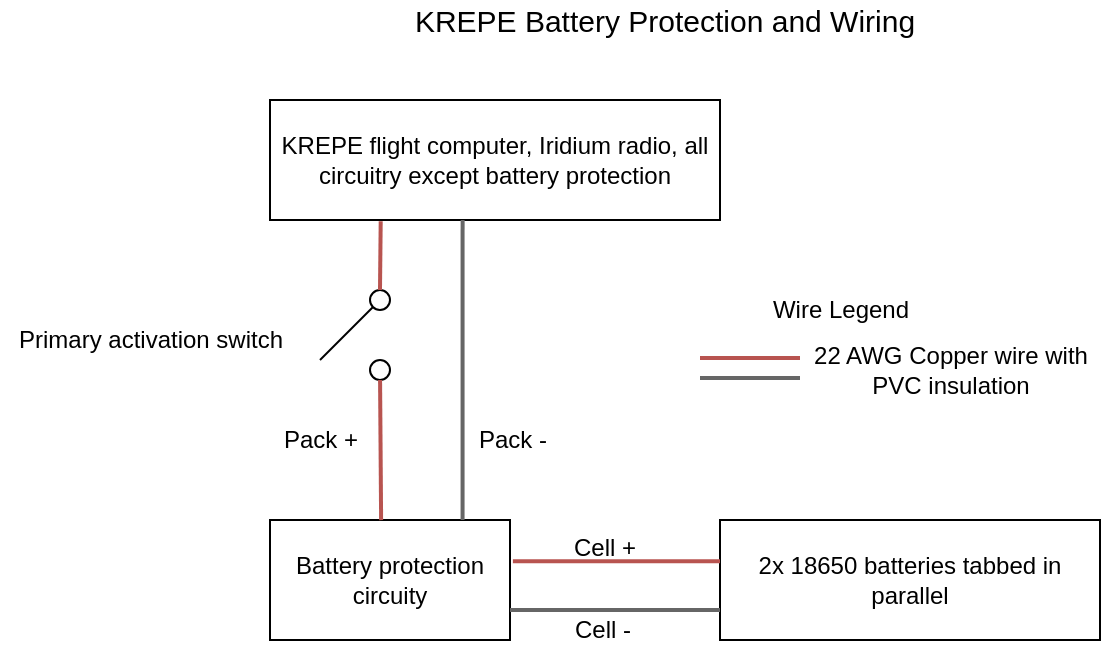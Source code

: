 <mxfile version="14.4.2" type="device"><diagram id="BTJkaVfzhsUbHGsM2eKE" name="Page-1"><mxGraphModel dx="1422" dy="693" grid="1" gridSize="10" guides="1" tooltips="1" connect="1" arrows="1" fold="1" page="1" pageScale="1" pageWidth="850" pageHeight="1100" math="0" shadow="0"><root><mxCell id="0"/><mxCell id="1" parent="0"/><mxCell id="iXwFISsNoJBbpRE_qi9X-1" value="&lt;div&gt;2x 18650 batteries tabbed in parallel&lt;/div&gt;" style="rounded=0;whiteSpace=wrap;html=1;" parent="1" vertex="1"><mxGeometry x="570" y="300" width="190" height="60" as="geometry"/></mxCell><mxCell id="iXwFISsNoJBbpRE_qi9X-2" value="Battery protection circuity" style="rounded=0;whiteSpace=wrap;html=1;" parent="1" vertex="1"><mxGeometry x="345" y="300" width="120" height="60" as="geometry"/></mxCell><mxCell id="iXwFISsNoJBbpRE_qi9X-3" value="" style="endArrow=none;startArrow=none;html=1;exitX=1.012;exitY=0.344;exitDx=0;exitDy=0;exitPerimeter=0;entryX=0;entryY=0.344;entryDx=0;entryDy=0;entryPerimeter=0;fillColor=#f8cecc;strokeColor=#b85450;startFill=0;endFill=0;strokeWidth=2;" parent="1" source="iXwFISsNoJBbpRE_qi9X-2" target="iXwFISsNoJBbpRE_qi9X-1" edge="1"><mxGeometry width="50" height="50" relative="1" as="geometry"><mxPoint x="460" y="400" as="sourcePoint"/><mxPoint x="510" y="350" as="targetPoint"/></mxGeometry></mxCell><mxCell id="iXwFISsNoJBbpRE_qi9X-4" value="" style="endArrow=none;startArrow=none;html=1;entryX=0;entryY=0.75;entryDx=0;entryDy=0;exitX=1;exitY=0.75;exitDx=0;exitDy=0;startFill=0;endFill=0;fillColor=#f5f5f5;strokeColor=#666666;endSize=6;strokeWidth=2;" parent="1" source="iXwFISsNoJBbpRE_qi9X-2" target="iXwFISsNoJBbpRE_qi9X-1" edge="1"><mxGeometry width="50" height="50" relative="1" as="geometry"><mxPoint x="470" y="340" as="sourcePoint"/><mxPoint x="570" y="340.0" as="targetPoint"/></mxGeometry></mxCell><mxCell id="iXwFISsNoJBbpRE_qi9X-5" value="" style="endArrow=none;startArrow=none;html=1;exitX=1.012;exitY=0.344;exitDx=0;exitDy=0;exitPerimeter=0;fillColor=#f8cecc;strokeColor=#b85450;startFill=0;endFill=0;strokeWidth=2;" parent="1" edge="1"><mxGeometry width="50" height="50" relative="1" as="geometry"><mxPoint x="560" y="219" as="sourcePoint"/><mxPoint x="610" y="219" as="targetPoint"/></mxGeometry></mxCell><mxCell id="iXwFISsNoJBbpRE_qi9X-6" value="22 AWG Copper wire with&lt;br&gt;PVC insulation" style="text;html=1;align=center;verticalAlign=middle;resizable=0;points=[];autosize=1;" parent="1" vertex="1"><mxGeometry x="610" y="210" width="150" height="30" as="geometry"/></mxCell><mxCell id="iXwFISsNoJBbpRE_qi9X-7" value="Cell +" style="text;html=1;align=center;verticalAlign=middle;resizable=0;points=[];autosize=1;" parent="1" vertex="1"><mxGeometry x="487" y="304" width="50" height="20" as="geometry"/></mxCell><mxCell id="iXwFISsNoJBbpRE_qi9X-8" value="Wire Legend" style="text;html=1;align=center;verticalAlign=middle;resizable=0;points=[];autosize=1;" parent="1" vertex="1"><mxGeometry x="590" y="185" width="80" height="20" as="geometry"/></mxCell><mxCell id="iXwFISsNoJBbpRE_qi9X-9" value="Cell -" style="text;html=1;align=center;verticalAlign=middle;resizable=0;points=[];autosize=1;" parent="1" vertex="1"><mxGeometry x="491" y="345" width="40" height="20" as="geometry"/></mxCell><mxCell id="iXwFISsNoJBbpRE_qi9X-10" value="" style="endArrow=none;startArrow=none;html=1;exitX=1.012;exitY=0.344;exitDx=0;exitDy=0;exitPerimeter=0;fillColor=#f5f5f5;strokeColor=#666666;startFill=0;endFill=0;strokeWidth=2;" parent="1" edge="1"><mxGeometry width="50" height="50" relative="1" as="geometry"><mxPoint x="560" y="229" as="sourcePoint"/><mxPoint x="610" y="229" as="targetPoint"/></mxGeometry></mxCell><mxCell id="iXwFISsNoJBbpRE_qi9X-11" value="KREPE flight computer, Iridium radio, all circuitry except battery protection" style="rounded=0;whiteSpace=wrap;html=1;" parent="1" vertex="1"><mxGeometry x="345" y="90" width="225" height="60" as="geometry"/></mxCell><mxCell id="iXwFISsNoJBbpRE_qi9X-13" value="" style="endArrow=none;html=1;strokeWidth=2;entryX=0.428;entryY=1;entryDx=0;entryDy=0;exitX=0.469;exitY=0;exitDx=0;exitDy=0;exitPerimeter=0;fillColor=#f5f5f5;strokeColor=#666666;entryPerimeter=0;" parent="1" target="iXwFISsNoJBbpRE_qi9X-11" edge="1"><mxGeometry width="50" height="50" relative="1" as="geometry"><mxPoint x="441.28" y="300" as="sourcePoint"/><mxPoint x="441.25" y="160" as="targetPoint"/></mxGeometry></mxCell><mxCell id="iXwFISsNoJBbpRE_qi9X-14" value="Pack +" style="text;html=1;align=center;verticalAlign=middle;resizable=0;points=[];autosize=1;" parent="1" vertex="1"><mxGeometry x="345" y="250" width="50" height="20" as="geometry"/></mxCell><mxCell id="iXwFISsNoJBbpRE_qi9X-15" value="Pack -" style="text;html=1;align=center;verticalAlign=middle;resizable=0;points=[];autosize=1;" parent="1" vertex="1"><mxGeometry x="441" y="250" width="50" height="20" as="geometry"/></mxCell><mxCell id="iXwFISsNoJBbpRE_qi9X-16" value="" style="endArrow=none;html=1;strokeWidth=1;exitX=0.469;exitY=0;exitDx=0;exitDy=0;exitPerimeter=0;fillColor=#f8cecc;strokeColor=#b85450;" parent="1" source="iXwFISsNoJBbpRE_qi9X-17" edge="1"><mxGeometry width="50" height="50" relative="1" as="geometry"><mxPoint x="401.28" y="300" as="sourcePoint"/><mxPoint x="401" y="230" as="targetPoint"/></mxGeometry></mxCell><mxCell id="iXwFISsNoJBbpRE_qi9X-17" value="" style="ellipse;whiteSpace=wrap;html=1;" parent="1" vertex="1"><mxGeometry x="395" y="220" width="10" height="10" as="geometry"/></mxCell><mxCell id="iXwFISsNoJBbpRE_qi9X-18" value="" style="endArrow=none;html=1;strokeWidth=2;exitX=0.463;exitY=0.001;exitDx=0;exitDy=0;exitPerimeter=0;fillColor=#f8cecc;strokeColor=#b85450;" parent="1" source="iXwFISsNoJBbpRE_qi9X-2" target="iXwFISsNoJBbpRE_qi9X-17" edge="1"><mxGeometry width="50" height="50" relative="1" as="geometry"><mxPoint x="401.28" y="300" as="sourcePoint"/><mxPoint x="401" y="230" as="targetPoint"/></mxGeometry></mxCell><mxCell id="iXwFISsNoJBbpRE_qi9X-20" value="" style="endArrow=none;html=1;strokeWidth=1;" parent="1" edge="1"><mxGeometry width="50" height="50" relative="1" as="geometry"><mxPoint x="370" y="220" as="sourcePoint"/><mxPoint x="400" y="190" as="targetPoint"/></mxGeometry></mxCell><mxCell id="iXwFISsNoJBbpRE_qi9X-21" value="" style="ellipse;whiteSpace=wrap;html=1;" parent="1" vertex="1"><mxGeometry x="395" y="185" width="10" height="10" as="geometry"/></mxCell><mxCell id="iXwFISsNoJBbpRE_qi9X-22" value="&lt;div&gt;Primary activation switch&lt;/div&gt;" style="text;html=1;align=center;verticalAlign=middle;resizable=0;points=[];autosize=1;" parent="1" vertex="1"><mxGeometry x="210" y="200" width="150" height="20" as="geometry"/></mxCell><mxCell id="iXwFISsNoJBbpRE_qi9X-23" value="" style="endArrow=none;html=1;strokeWidth=2;fillColor=#f8cecc;strokeColor=#b85450;exitX=0.5;exitY=0;exitDx=0;exitDy=0;entryX=0.246;entryY=1.011;entryDx=0;entryDy=0;entryPerimeter=0;" parent="1" source="iXwFISsNoJBbpRE_qi9X-21" target="iXwFISsNoJBbpRE_qi9X-11" edge="1"><mxGeometry width="50" height="50" relative="1" as="geometry"><mxPoint x="399" y="190" as="sourcePoint"/><mxPoint x="399.396" y="149.999" as="targetPoint"/></mxGeometry></mxCell><mxCell id="iXwFISsNoJBbpRE_qi9X-25" value="KREPE Battery Protection and Wiring" style="text;html=1;strokeColor=none;fillColor=none;align=center;verticalAlign=middle;whiteSpace=wrap;rounded=0;fontSize=15;" parent="1" vertex="1"><mxGeometry x="380" y="40" width="325" height="20" as="geometry"/></mxCell></root></mxGraphModel></diagram></mxfile>